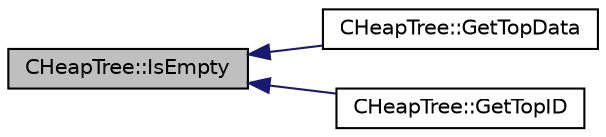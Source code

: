 digraph G
{
  edge [fontname="Helvetica",fontsize="10",labelfontname="Helvetica",labelfontsize="10"];
  node [fontname="Helvetica",fontsize="10",shape=record];
  rankdir=LR;
  Node1 [label="CHeapTree::IsEmpty",height=0.2,width=0.4,color="black", fillcolor="grey75", style="filled" fontcolor="black"];
  Node1 -> Node2 [dir=back,color="midnightblue",fontsize="10",style="solid",fontname="Helvetica"];
  Node2 [label="CHeapTree::GetTopData",height=0.2,width=0.4,color="black", fillcolor="white", style="filled",URL="$classCHeapTree.html#ad2216b6199569bb3872b8881dbbd287c"];
  Node1 -> Node3 [dir=back,color="midnightblue",fontsize="10",style="solid",fontname="Helvetica"];
  Node3 [label="CHeapTree::GetTopID",height=0.2,width=0.4,color="black", fillcolor="white", style="filled",URL="$classCHeapTree.html#a6adf63dfbfeab2129421792963a798f7"];
}

